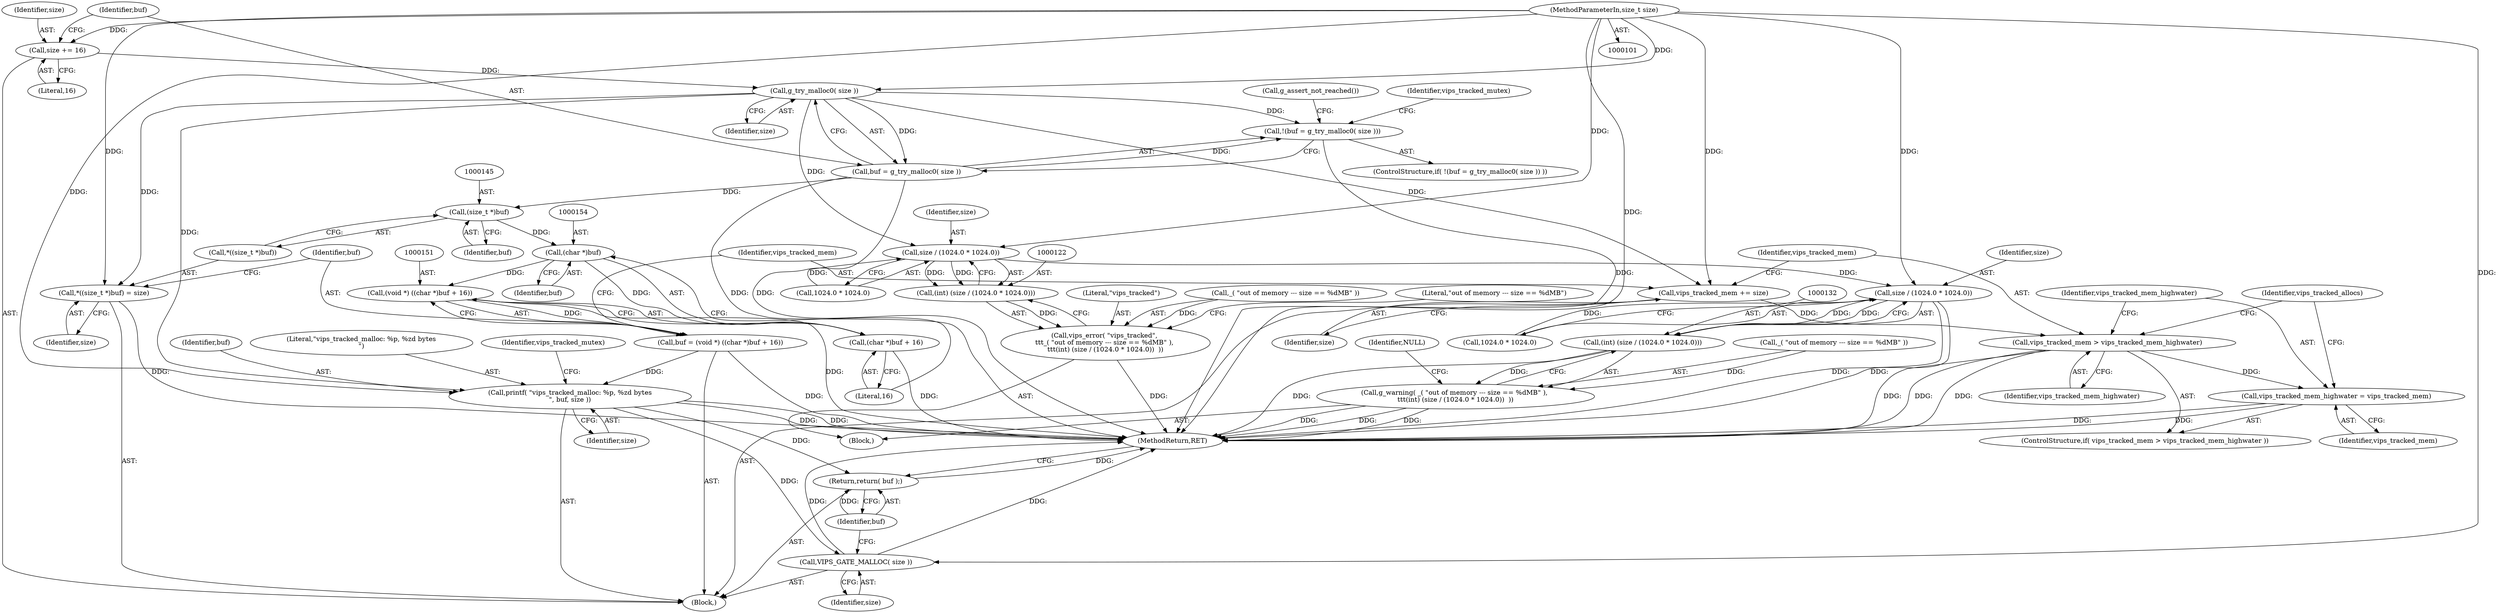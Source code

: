 digraph "0_libvips_00622428bda8d7521db8d74260b519fa41d69d0a_0@API" {
"1000113" [label="(Call,g_try_malloc0( size ))"];
"1000106" [label="(Call,size += 16)"];
"1000102" [label="(MethodParameterIn,size_t size)"];
"1000110" [label="(Call,!(buf = g_try_malloc0( size )))"];
"1000111" [label="(Call,buf = g_try_malloc0( size ))"];
"1000144" [label="(Call,(size_t *)buf)"];
"1000153" [label="(Call,(char *)buf)"];
"1000150" [label="(Call,(void *) ((char *)buf + 16))"];
"1000148" [label="(Call,buf = (void *) ((char *)buf + 16))"];
"1000170" [label="(Call,printf( \"vips_tracked_malloc: %p, %zd bytes\n\", buf, size ))"];
"1000176" [label="(Call,VIPS_GATE_MALLOC( size ))"];
"1000178" [label="(Return,return( buf );)"];
"1000152" [label="(Call,(char *)buf + 16)"];
"1000123" [label="(Call,size / (1024.0 * 1024.0))"];
"1000121" [label="(Call,(int) (size / (1024.0 * 1024.0)))"];
"1000117" [label="(Call,vips_error( \"vips_tracked\", \n\t\t\t_( \"out of memory --- size == %dMB\" ), \n\t\t\t(int) (size / (1024.0 * 1024.0))  ))"];
"1000133" [label="(Call,size / (1024.0 * 1024.0))"];
"1000131" [label="(Call,(int) (size / (1024.0 * 1024.0)))"];
"1000128" [label="(Call,g_warning( _( \"out of memory --- size == %dMB\" ), \n\t\t\t(int) (size / (1024.0 * 1024.0))  ))"];
"1000142" [label="(Call,*((size_t *)buf) = size)"];
"1000157" [label="(Call,vips_tracked_mem += size)"];
"1000161" [label="(Call,vips_tracked_mem > vips_tracked_mem_highwater)"];
"1000164" [label="(Call,vips_tracked_mem_highwater = vips_tracked_mem)"];
"1000133" [label="(Call,size / (1024.0 * 1024.0))"];
"1000116" [label="(Call,g_assert_not_reached())"];
"1000143" [label="(Call,*((size_t *)buf))"];
"1000173" [label="(Identifier,size)"];
"1000124" [label="(Identifier,size)"];
"1000177" [label="(Identifier,size)"];
"1000161" [label="(Call,vips_tracked_mem > vips_tracked_mem_highwater)"];
"1000156" [label="(Literal,16)"];
"1000114" [label="(Identifier,size)"];
"1000128" [label="(Call,g_warning( _( \"out of memory --- size == %dMB\" ), \n\t\t\t(int) (size / (1024.0 * 1024.0))  ))"];
"1000168" [label="(Identifier,vips_tracked_allocs)"];
"1000150" [label="(Call,(void *) ((char *)buf + 16))"];
"1000141" [label="(Identifier,vips_tracked_mutex)"];
"1000134" [label="(Identifier,size)"];
"1000118" [label="(Literal,\"vips_tracked\")"];
"1000123" [label="(Call,size / (1024.0 * 1024.0))"];
"1000152" [label="(Call,(char *)buf + 16)"];
"1000155" [label="(Identifier,buf)"];
"1000125" [label="(Call,1024.0 * 1024.0)"];
"1000115" [label="(Block,)"];
"1000166" [label="(Identifier,vips_tracked_mem)"];
"1000119" [label="(Call,_( \"out of memory --- size == %dMB\" ))"];
"1000164" [label="(Call,vips_tracked_mem_highwater = vips_tracked_mem)"];
"1000159" [label="(Identifier,size)"];
"1000142" [label="(Call,*((size_t *)buf) = size)"];
"1000110" [label="(Call,!(buf = g_try_malloc0( size )))"];
"1000162" [label="(Identifier,vips_tracked_mem)"];
"1000171" [label="(Literal,\"vips_tracked_malloc: %p, %zd bytes\n\")"];
"1000129" [label="(Call,_( \"out of memory --- size == %dMB\" ))"];
"1000157" [label="(Call,vips_tracked_mem += size)"];
"1000108" [label="(Literal,16)"];
"1000178" [label="(Return,return( buf );)"];
"1000144" [label="(Call,(size_t *)buf)"];
"1000130" [label="(Literal,\"out of memory --- size == %dMB\")"];
"1000117" [label="(Call,vips_error( \"vips_tracked\", \n\t\t\t_( \"out of memory --- size == %dMB\" ), \n\t\t\t(int) (size / (1024.0 * 1024.0))  ))"];
"1000176" [label="(Call,VIPS_GATE_MALLOC( size ))"];
"1000107" [label="(Identifier,size)"];
"1000170" [label="(Call,printf( \"vips_tracked_malloc: %p, %zd bytes\n\", buf, size ))"];
"1000103" [label="(Block,)"];
"1000146" [label="(Identifier,buf)"];
"1000106" [label="(Call,size += 16)"];
"1000112" [label="(Identifier,buf)"];
"1000111" [label="(Call,buf = g_try_malloc0( size ))"];
"1000121" [label="(Call,(int) (size / (1024.0 * 1024.0)))"];
"1000135" [label="(Call,1024.0 * 1024.0)"];
"1000139" [label="(Identifier,NULL)"];
"1000158" [label="(Identifier,vips_tracked_mem)"];
"1000175" [label="(Identifier,vips_tracked_mutex)"];
"1000148" [label="(Call,buf = (void *) ((char *)buf + 16))"];
"1000180" [label="(MethodReturn,RET)"];
"1000102" [label="(MethodParameterIn,size_t size)"];
"1000113" [label="(Call,g_try_malloc0( size ))"];
"1000153" [label="(Call,(char *)buf)"];
"1000149" [label="(Identifier,buf)"];
"1000109" [label="(ControlStructure,if( !(buf = g_try_malloc0( size )) ))"];
"1000163" [label="(Identifier,vips_tracked_mem_highwater)"];
"1000172" [label="(Identifier,buf)"];
"1000147" [label="(Identifier,size)"];
"1000179" [label="(Identifier,buf)"];
"1000160" [label="(ControlStructure,if( vips_tracked_mem > vips_tracked_mem_highwater ))"];
"1000131" [label="(Call,(int) (size / (1024.0 * 1024.0)))"];
"1000165" [label="(Identifier,vips_tracked_mem_highwater)"];
"1000113" -> "1000111"  [label="AST: "];
"1000113" -> "1000114"  [label="CFG: "];
"1000114" -> "1000113"  [label="AST: "];
"1000111" -> "1000113"  [label="CFG: "];
"1000113" -> "1000110"  [label="DDG: "];
"1000113" -> "1000111"  [label="DDG: "];
"1000106" -> "1000113"  [label="DDG: "];
"1000102" -> "1000113"  [label="DDG: "];
"1000113" -> "1000123"  [label="DDG: "];
"1000113" -> "1000142"  [label="DDG: "];
"1000113" -> "1000157"  [label="DDG: "];
"1000113" -> "1000170"  [label="DDG: "];
"1000106" -> "1000103"  [label="AST: "];
"1000106" -> "1000108"  [label="CFG: "];
"1000107" -> "1000106"  [label="AST: "];
"1000108" -> "1000106"  [label="AST: "];
"1000112" -> "1000106"  [label="CFG: "];
"1000102" -> "1000106"  [label="DDG: "];
"1000102" -> "1000101"  [label="AST: "];
"1000102" -> "1000180"  [label="DDG: "];
"1000102" -> "1000123"  [label="DDG: "];
"1000102" -> "1000133"  [label="DDG: "];
"1000102" -> "1000142"  [label="DDG: "];
"1000102" -> "1000157"  [label="DDG: "];
"1000102" -> "1000170"  [label="DDG: "];
"1000102" -> "1000176"  [label="DDG: "];
"1000110" -> "1000109"  [label="AST: "];
"1000110" -> "1000111"  [label="CFG: "];
"1000111" -> "1000110"  [label="AST: "];
"1000116" -> "1000110"  [label="CFG: "];
"1000141" -> "1000110"  [label="CFG: "];
"1000110" -> "1000180"  [label="DDG: "];
"1000111" -> "1000110"  [label="DDG: "];
"1000112" -> "1000111"  [label="AST: "];
"1000111" -> "1000180"  [label="DDG: "];
"1000111" -> "1000180"  [label="DDG: "];
"1000111" -> "1000144"  [label="DDG: "];
"1000144" -> "1000143"  [label="AST: "];
"1000144" -> "1000146"  [label="CFG: "];
"1000145" -> "1000144"  [label="AST: "];
"1000146" -> "1000144"  [label="AST: "];
"1000143" -> "1000144"  [label="CFG: "];
"1000144" -> "1000153"  [label="DDG: "];
"1000153" -> "1000152"  [label="AST: "];
"1000153" -> "1000155"  [label="CFG: "];
"1000154" -> "1000153"  [label="AST: "];
"1000155" -> "1000153"  [label="AST: "];
"1000156" -> "1000153"  [label="CFG: "];
"1000153" -> "1000150"  [label="DDG: "];
"1000153" -> "1000152"  [label="DDG: "];
"1000150" -> "1000148"  [label="AST: "];
"1000150" -> "1000152"  [label="CFG: "];
"1000151" -> "1000150"  [label="AST: "];
"1000152" -> "1000150"  [label="AST: "];
"1000148" -> "1000150"  [label="CFG: "];
"1000150" -> "1000180"  [label="DDG: "];
"1000150" -> "1000148"  [label="DDG: "];
"1000148" -> "1000103"  [label="AST: "];
"1000149" -> "1000148"  [label="AST: "];
"1000158" -> "1000148"  [label="CFG: "];
"1000148" -> "1000180"  [label="DDG: "];
"1000148" -> "1000170"  [label="DDG: "];
"1000170" -> "1000103"  [label="AST: "];
"1000170" -> "1000173"  [label="CFG: "];
"1000171" -> "1000170"  [label="AST: "];
"1000172" -> "1000170"  [label="AST: "];
"1000173" -> "1000170"  [label="AST: "];
"1000175" -> "1000170"  [label="CFG: "];
"1000170" -> "1000180"  [label="DDG: "];
"1000170" -> "1000180"  [label="DDG: "];
"1000170" -> "1000176"  [label="DDG: "];
"1000170" -> "1000178"  [label="DDG: "];
"1000176" -> "1000103"  [label="AST: "];
"1000176" -> "1000177"  [label="CFG: "];
"1000177" -> "1000176"  [label="AST: "];
"1000179" -> "1000176"  [label="CFG: "];
"1000176" -> "1000180"  [label="DDG: "];
"1000176" -> "1000180"  [label="DDG: "];
"1000178" -> "1000103"  [label="AST: "];
"1000178" -> "1000179"  [label="CFG: "];
"1000179" -> "1000178"  [label="AST: "];
"1000180" -> "1000178"  [label="CFG: "];
"1000178" -> "1000180"  [label="DDG: "];
"1000179" -> "1000178"  [label="DDG: "];
"1000152" -> "1000156"  [label="CFG: "];
"1000156" -> "1000152"  [label="AST: "];
"1000152" -> "1000180"  [label="DDG: "];
"1000123" -> "1000121"  [label="AST: "];
"1000123" -> "1000125"  [label="CFG: "];
"1000124" -> "1000123"  [label="AST: "];
"1000125" -> "1000123"  [label="AST: "];
"1000121" -> "1000123"  [label="CFG: "];
"1000123" -> "1000121"  [label="DDG: "];
"1000123" -> "1000121"  [label="DDG: "];
"1000125" -> "1000123"  [label="DDG: "];
"1000123" -> "1000133"  [label="DDG: "];
"1000121" -> "1000117"  [label="AST: "];
"1000122" -> "1000121"  [label="AST: "];
"1000117" -> "1000121"  [label="CFG: "];
"1000121" -> "1000117"  [label="DDG: "];
"1000117" -> "1000115"  [label="AST: "];
"1000118" -> "1000117"  [label="AST: "];
"1000119" -> "1000117"  [label="AST: "];
"1000130" -> "1000117"  [label="CFG: "];
"1000117" -> "1000180"  [label="DDG: "];
"1000119" -> "1000117"  [label="DDG: "];
"1000133" -> "1000131"  [label="AST: "];
"1000133" -> "1000135"  [label="CFG: "];
"1000134" -> "1000133"  [label="AST: "];
"1000135" -> "1000133"  [label="AST: "];
"1000131" -> "1000133"  [label="CFG: "];
"1000133" -> "1000180"  [label="DDG: "];
"1000133" -> "1000180"  [label="DDG: "];
"1000133" -> "1000131"  [label="DDG: "];
"1000133" -> "1000131"  [label="DDG: "];
"1000135" -> "1000133"  [label="DDG: "];
"1000131" -> "1000128"  [label="AST: "];
"1000132" -> "1000131"  [label="AST: "];
"1000128" -> "1000131"  [label="CFG: "];
"1000131" -> "1000180"  [label="DDG: "];
"1000131" -> "1000128"  [label="DDG: "];
"1000128" -> "1000115"  [label="AST: "];
"1000129" -> "1000128"  [label="AST: "];
"1000139" -> "1000128"  [label="CFG: "];
"1000128" -> "1000180"  [label="DDG: "];
"1000128" -> "1000180"  [label="DDG: "];
"1000128" -> "1000180"  [label="DDG: "];
"1000129" -> "1000128"  [label="DDG: "];
"1000142" -> "1000103"  [label="AST: "];
"1000142" -> "1000147"  [label="CFG: "];
"1000143" -> "1000142"  [label="AST: "];
"1000147" -> "1000142"  [label="AST: "];
"1000149" -> "1000142"  [label="CFG: "];
"1000142" -> "1000180"  [label="DDG: "];
"1000157" -> "1000103"  [label="AST: "];
"1000157" -> "1000159"  [label="CFG: "];
"1000158" -> "1000157"  [label="AST: "];
"1000159" -> "1000157"  [label="AST: "];
"1000162" -> "1000157"  [label="CFG: "];
"1000157" -> "1000161"  [label="DDG: "];
"1000161" -> "1000160"  [label="AST: "];
"1000161" -> "1000163"  [label="CFG: "];
"1000162" -> "1000161"  [label="AST: "];
"1000163" -> "1000161"  [label="AST: "];
"1000165" -> "1000161"  [label="CFG: "];
"1000168" -> "1000161"  [label="CFG: "];
"1000161" -> "1000180"  [label="DDG: "];
"1000161" -> "1000180"  [label="DDG: "];
"1000161" -> "1000180"  [label="DDG: "];
"1000161" -> "1000164"  [label="DDG: "];
"1000164" -> "1000160"  [label="AST: "];
"1000164" -> "1000166"  [label="CFG: "];
"1000165" -> "1000164"  [label="AST: "];
"1000166" -> "1000164"  [label="AST: "];
"1000168" -> "1000164"  [label="CFG: "];
"1000164" -> "1000180"  [label="DDG: "];
"1000164" -> "1000180"  [label="DDG: "];
}
